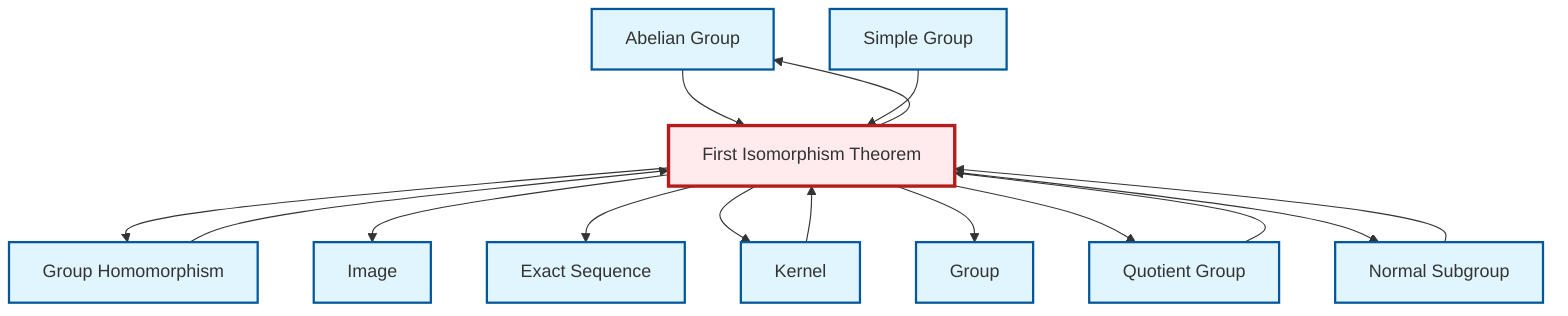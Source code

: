 graph TD
    classDef definition fill:#e1f5fe,stroke:#01579b,stroke-width:2px
    classDef theorem fill:#f3e5f5,stroke:#4a148c,stroke-width:2px
    classDef axiom fill:#fff3e0,stroke:#e65100,stroke-width:2px
    classDef example fill:#e8f5e9,stroke:#1b5e20,stroke-width:2px
    classDef current fill:#ffebee,stroke:#b71c1c,stroke-width:3px
    def-exact-sequence["Exact Sequence"]:::definition
    def-group["Group"]:::definition
    def-abelian-group["Abelian Group"]:::definition
    def-normal-subgroup["Normal Subgroup"]:::definition
    def-simple-group["Simple Group"]:::definition
    def-homomorphism["Group Homomorphism"]:::definition
    def-kernel["Kernel"]:::definition
    def-quotient-group["Quotient Group"]:::definition
    def-image["Image"]:::definition
    thm-first-isomorphism["First Isomorphism Theorem"]:::theorem
    thm-first-isomorphism --> def-homomorphism
    thm-first-isomorphism --> def-image
    thm-first-isomorphism --> def-exact-sequence
    def-normal-subgroup --> thm-first-isomorphism
    def-abelian-group --> thm-first-isomorphism
    thm-first-isomorphism --> def-abelian-group
    def-simple-group --> thm-first-isomorphism
    thm-first-isomorphism --> def-kernel
    def-kernel --> thm-first-isomorphism
    thm-first-isomorphism --> def-group
    thm-first-isomorphism --> def-quotient-group
    def-quotient-group --> thm-first-isomorphism
    thm-first-isomorphism --> def-normal-subgroup
    def-homomorphism --> thm-first-isomorphism
    class thm-first-isomorphism current